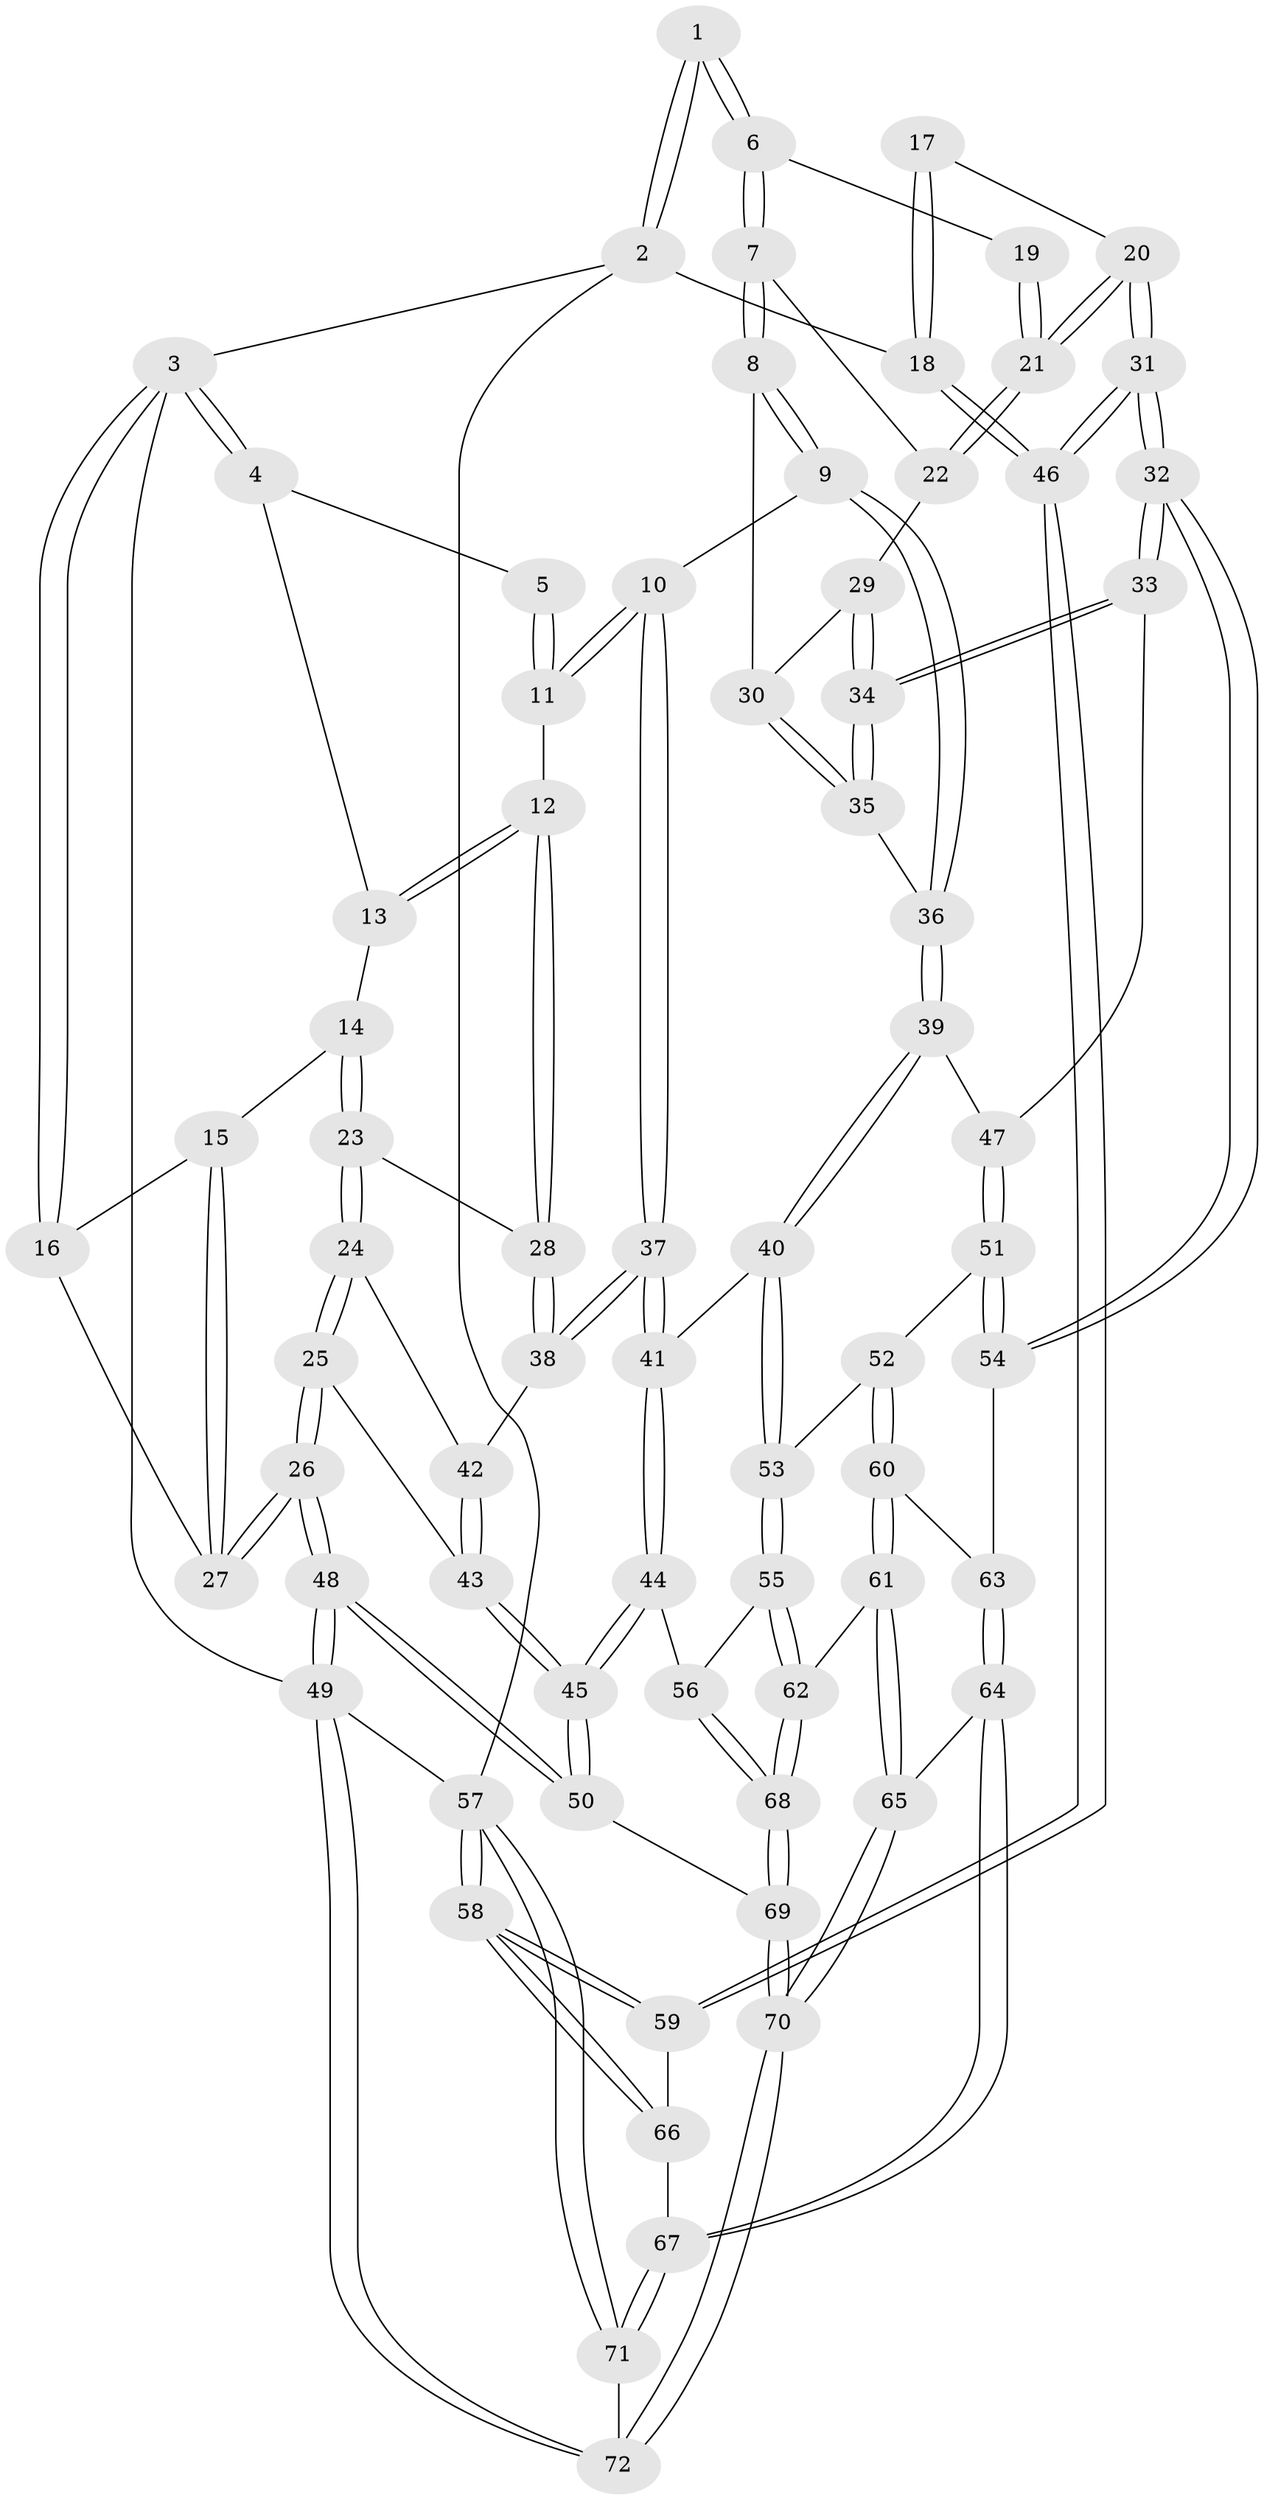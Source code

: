 // coarse degree distribution, {4: 0.5172413793103449, 2: 0.10344827586206896, 3: 0.27586206896551724, 5: 0.06896551724137931, 6: 0.034482758620689655}
// Generated by graph-tools (version 1.1) at 2025/38/03/04/25 23:38:37]
// undirected, 72 vertices, 177 edges
graph export_dot {
  node [color=gray90,style=filled];
  1 [pos="+0.8312617077385795+0"];
  2 [pos="+1+0"];
  3 [pos="+0+0"];
  4 [pos="+0.16747980119185957+0"];
  5 [pos="+0.5074041077480584+0"];
  6 [pos="+0.8207416700668642+0.09430450466246357"];
  7 [pos="+0.7562842855981118+0.15718944821326405"];
  8 [pos="+0.732381917404072+0.17041504589573886"];
  9 [pos="+0.6321307215375724+0.1974221609054246"];
  10 [pos="+0.6179203332705452+0.19389187159168111"];
  11 [pos="+0.5486755560994593+0.14086683085121604"];
  12 [pos="+0.48233169303562784+0.16937531393716818"];
  13 [pos="+0.2141274098474527+0.027016350308935594"];
  14 [pos="+0.20313025890299327+0.13634693123886774"];
  15 [pos="+0.18026391488660445+0.14419384145892974"];
  16 [pos="+0+0.111702132723002"];
  17 [pos="+0.9569199930176211+0.1264585198895254"];
  18 [pos="+1+0.09165586697301491"];
  19 [pos="+0.9075209422203243+0.12940837885662468"];
  20 [pos="+0.9713221503571143+0.3235754500639604"];
  21 [pos="+0.9263868751071357+0.27158600324872817"];
  22 [pos="+0.8624312290236915+0.25779549353123876"];
  23 [pos="+0.24771887631544626+0.24168230646215605"];
  24 [pos="+0.24716758924907511+0.24358650416195396"];
  25 [pos="+0.2204148525463686+0.2980180169304535"];
  26 [pos="+0+0.40994687902228744"];
  27 [pos="+0+0.3123186625708983"];
  28 [pos="+0.4195774107172798+0.2208862016711245"];
  29 [pos="+0.8429409946740679+0.28827315469114034"];
  30 [pos="+0.7929517956189847+0.2821733036802217"];
  31 [pos="+1+0.5212406837041953"];
  32 [pos="+1+0.5255156890060381"];
  33 [pos="+0.8474749671252216+0.39169657409566916"];
  34 [pos="+0.8455777987742338+0.38994325032373084"];
  35 [pos="+0.8071991464608045+0.3663818232615969"];
  36 [pos="+0.6943952899415734+0.35132488935477263"];
  37 [pos="+0.4972929263444879+0.4436033962931699"];
  38 [pos="+0.4275722439885938+0.3522310547779372"];
  39 [pos="+0.6635511112090052+0.4551775817717189"];
  40 [pos="+0.5932802949549847+0.4763518195606828"];
  41 [pos="+0.4982246851621033+0.45275599851942916"];
  42 [pos="+0.3739564012528562+0.3555113995012883"];
  43 [pos="+0.27816279501601865+0.4398384676412329"];
  44 [pos="+0.32967246588210986+0.6261470653223274"];
  45 [pos="+0.29965539245433803+0.6308430875674327"];
  46 [pos="+1+0.5238297952100106"];
  47 [pos="+0.6874257114110529+0.46995124764927515"];
  48 [pos="+0+0.7887669351956565"];
  49 [pos="+0+1"];
  50 [pos="+0.1624674165176688+0.7173635031797571"];
  51 [pos="+0.6956430662738884+0.4785264206964193"];
  52 [pos="+0.72388679570468+0.6204852932298854"];
  53 [pos="+0.6248114203039001+0.6213282607829146"];
  54 [pos="+1+0.5551426186152442"];
  55 [pos="+0.5493900745643032+0.6957891211483526"];
  56 [pos="+0.39185407355479224+0.6552237190942399"];
  57 [pos="+1+1"];
  58 [pos="+1+1"];
  59 [pos="+1+0.7191333143800778"];
  60 [pos="+0.7485401819968519+0.6344130814659454"];
  61 [pos="+0.7166291679106024+0.7690785416260179"];
  62 [pos="+0.5898618991405722+0.753468783957958"];
  63 [pos="+0.9644796694109921+0.5800687070785568"];
  64 [pos="+0.7977211428471164+0.8312347517918479"];
  65 [pos="+0.7184862682476204+0.7714044175261731"];
  66 [pos="+0.8573091119567834+0.8778541010995651"];
  67 [pos="+0.8142862092087235+0.8788839439837332"];
  68 [pos="+0.5425083004175583+0.9678421918977901"];
  69 [pos="+0.54226568447612+0.9841529728154665"];
  70 [pos="+0.5569491607877272+1"];
  71 [pos="+0.6956606220068005+1"];
  72 [pos="+0.5772372185710778+1"];
  1 -- 2;
  1 -- 2;
  1 -- 6;
  1 -- 6;
  2 -- 3;
  2 -- 18;
  2 -- 57;
  3 -- 4;
  3 -- 4;
  3 -- 16;
  3 -- 16;
  3 -- 49;
  4 -- 5;
  4 -- 13;
  5 -- 11;
  5 -- 11;
  6 -- 7;
  6 -- 7;
  6 -- 19;
  7 -- 8;
  7 -- 8;
  7 -- 22;
  8 -- 9;
  8 -- 9;
  8 -- 30;
  9 -- 10;
  9 -- 36;
  9 -- 36;
  10 -- 11;
  10 -- 11;
  10 -- 37;
  10 -- 37;
  11 -- 12;
  12 -- 13;
  12 -- 13;
  12 -- 28;
  12 -- 28;
  13 -- 14;
  14 -- 15;
  14 -- 23;
  14 -- 23;
  15 -- 16;
  15 -- 27;
  15 -- 27;
  16 -- 27;
  17 -- 18;
  17 -- 18;
  17 -- 20;
  18 -- 46;
  18 -- 46;
  19 -- 21;
  19 -- 21;
  20 -- 21;
  20 -- 21;
  20 -- 31;
  20 -- 31;
  21 -- 22;
  21 -- 22;
  22 -- 29;
  23 -- 24;
  23 -- 24;
  23 -- 28;
  24 -- 25;
  24 -- 25;
  24 -- 42;
  25 -- 26;
  25 -- 26;
  25 -- 43;
  26 -- 27;
  26 -- 27;
  26 -- 48;
  26 -- 48;
  28 -- 38;
  28 -- 38;
  29 -- 30;
  29 -- 34;
  29 -- 34;
  30 -- 35;
  30 -- 35;
  31 -- 32;
  31 -- 32;
  31 -- 46;
  31 -- 46;
  32 -- 33;
  32 -- 33;
  32 -- 54;
  32 -- 54;
  33 -- 34;
  33 -- 34;
  33 -- 47;
  34 -- 35;
  34 -- 35;
  35 -- 36;
  36 -- 39;
  36 -- 39;
  37 -- 38;
  37 -- 38;
  37 -- 41;
  37 -- 41;
  38 -- 42;
  39 -- 40;
  39 -- 40;
  39 -- 47;
  40 -- 41;
  40 -- 53;
  40 -- 53;
  41 -- 44;
  41 -- 44;
  42 -- 43;
  42 -- 43;
  43 -- 45;
  43 -- 45;
  44 -- 45;
  44 -- 45;
  44 -- 56;
  45 -- 50;
  45 -- 50;
  46 -- 59;
  46 -- 59;
  47 -- 51;
  47 -- 51;
  48 -- 49;
  48 -- 49;
  48 -- 50;
  48 -- 50;
  49 -- 72;
  49 -- 72;
  49 -- 57;
  50 -- 69;
  51 -- 52;
  51 -- 54;
  51 -- 54;
  52 -- 53;
  52 -- 60;
  52 -- 60;
  53 -- 55;
  53 -- 55;
  54 -- 63;
  55 -- 56;
  55 -- 62;
  55 -- 62;
  56 -- 68;
  56 -- 68;
  57 -- 58;
  57 -- 58;
  57 -- 71;
  57 -- 71;
  58 -- 59;
  58 -- 59;
  58 -- 66;
  58 -- 66;
  59 -- 66;
  60 -- 61;
  60 -- 61;
  60 -- 63;
  61 -- 62;
  61 -- 65;
  61 -- 65;
  62 -- 68;
  62 -- 68;
  63 -- 64;
  63 -- 64;
  64 -- 65;
  64 -- 67;
  64 -- 67;
  65 -- 70;
  65 -- 70;
  66 -- 67;
  67 -- 71;
  67 -- 71;
  68 -- 69;
  68 -- 69;
  69 -- 70;
  69 -- 70;
  70 -- 72;
  70 -- 72;
  71 -- 72;
}

